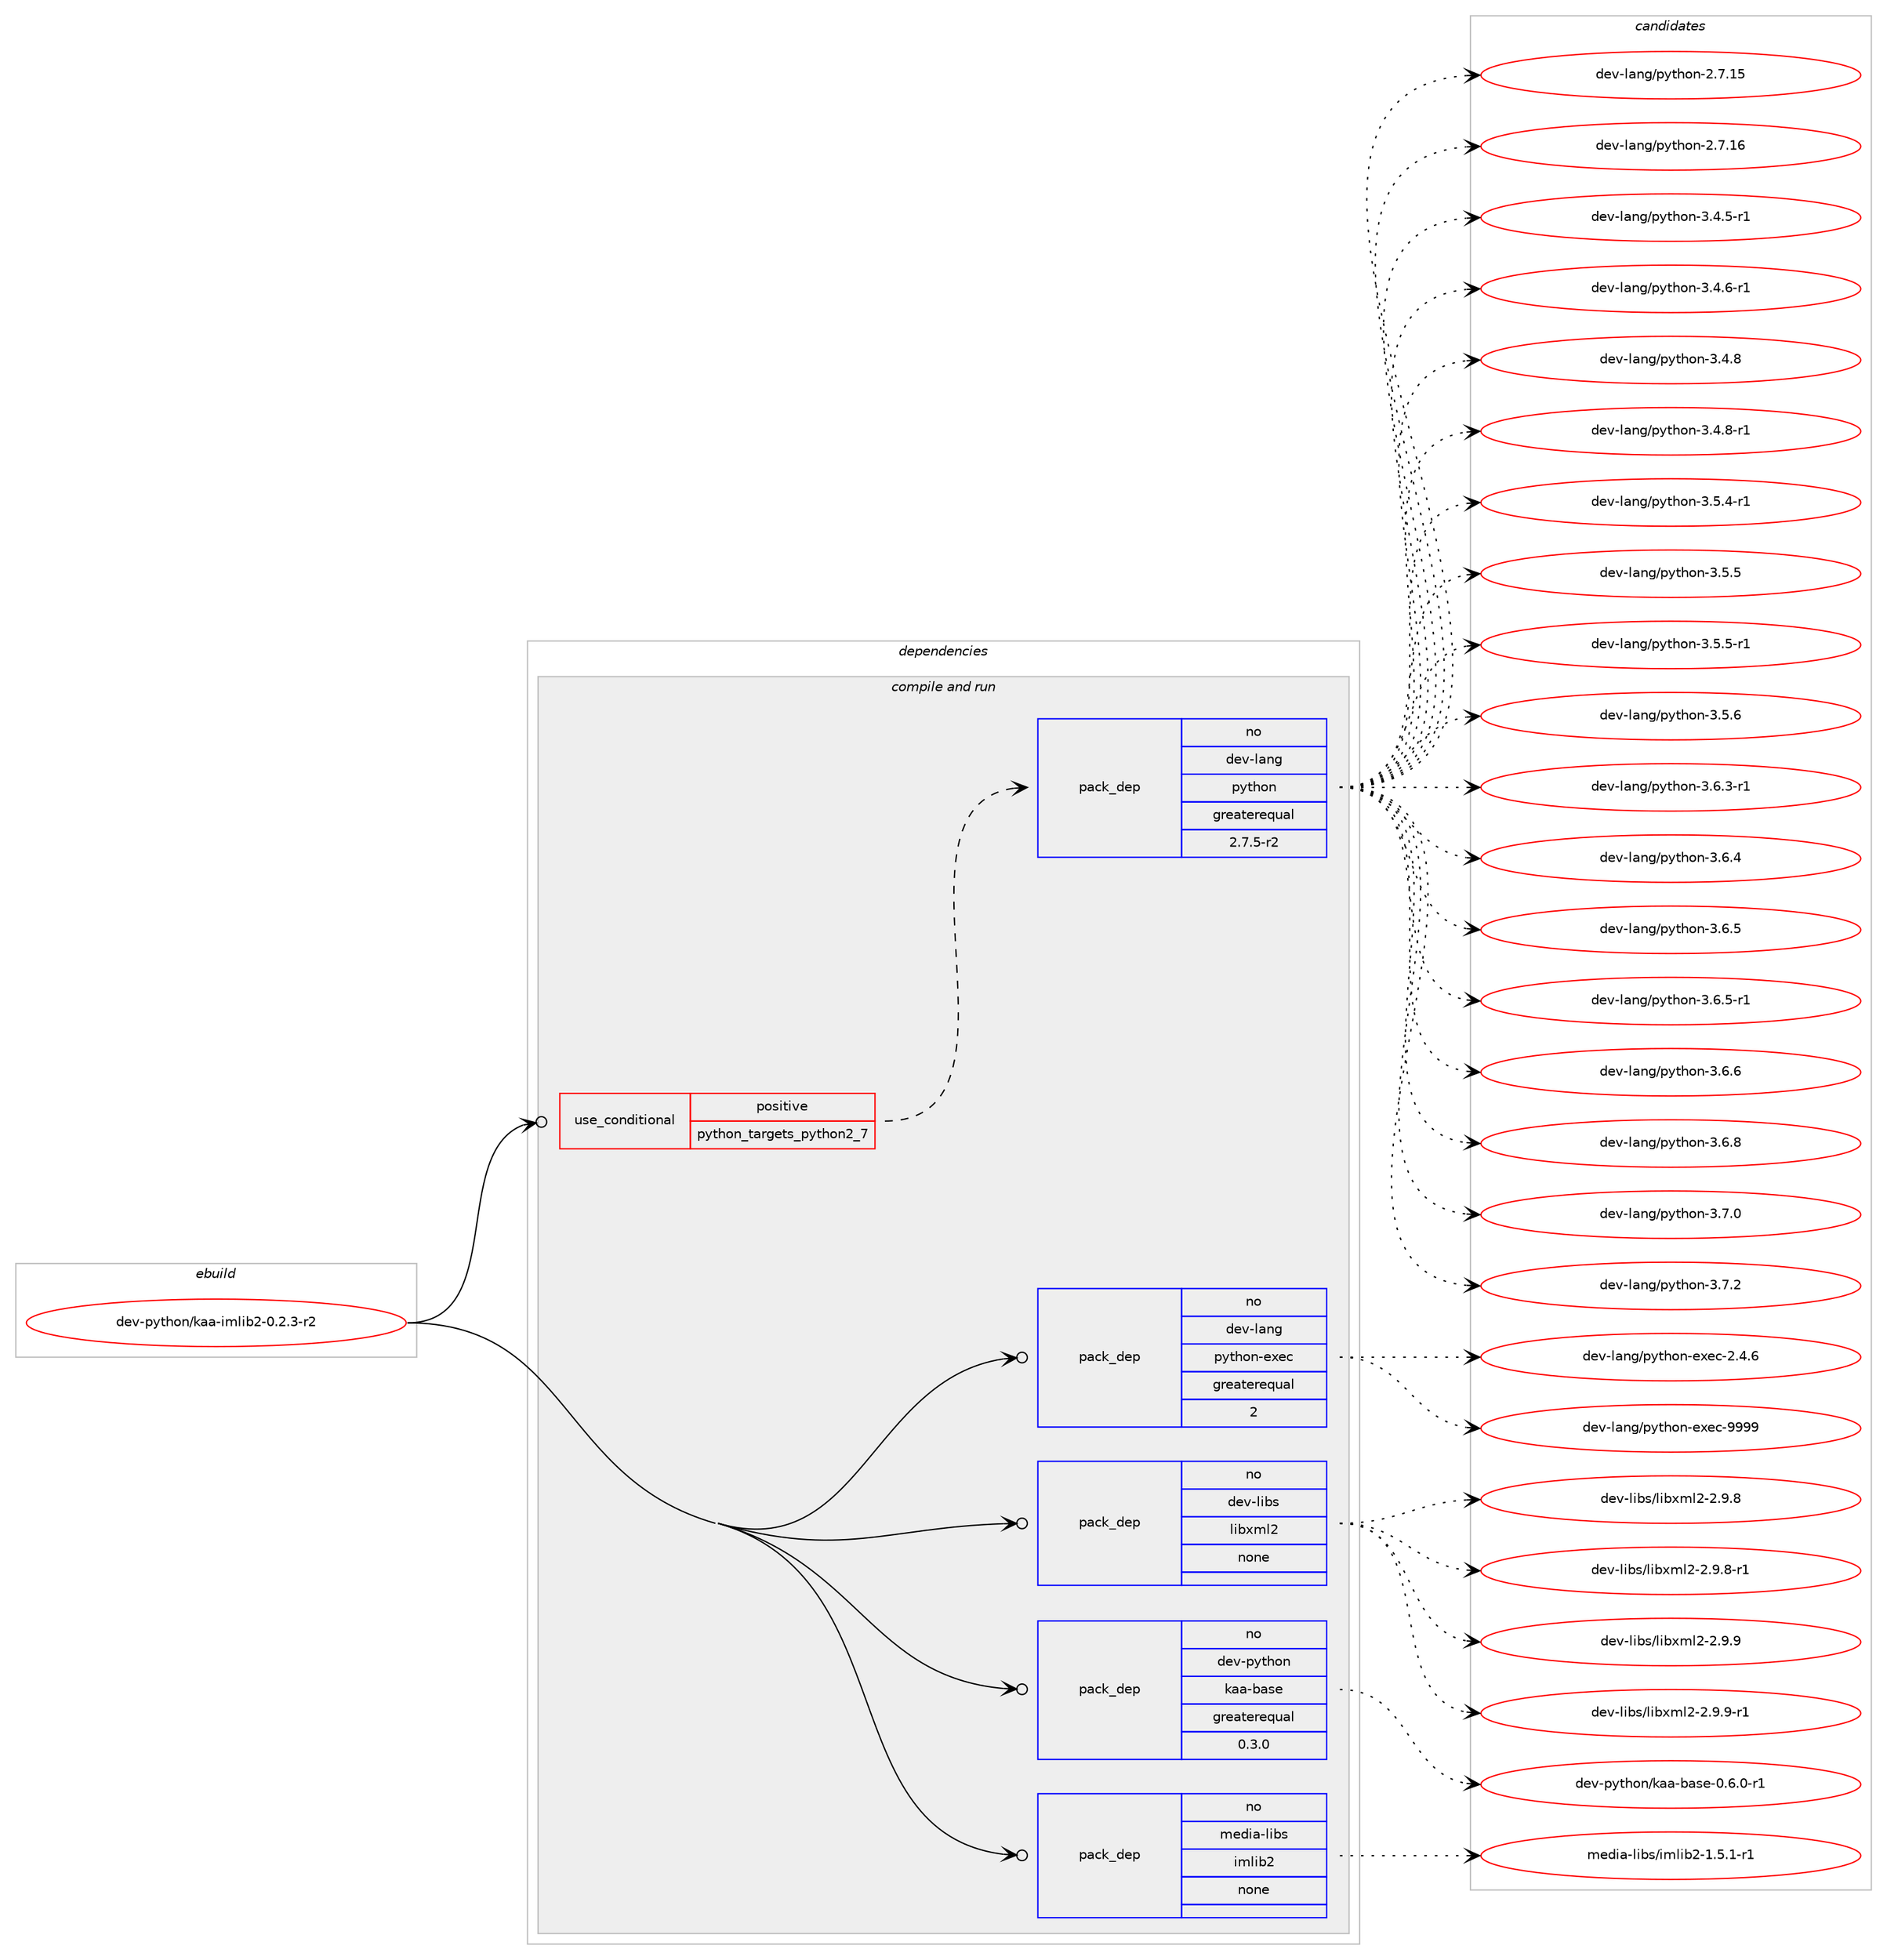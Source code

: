 digraph prolog {

# *************
# Graph options
# *************

newrank=true;
concentrate=true;
compound=true;
graph [rankdir=LR,fontname=Helvetica,fontsize=10,ranksep=1.5];#, ranksep=2.5, nodesep=0.2];
edge  [arrowhead=vee];
node  [fontname=Helvetica,fontsize=10];

# **********
# The ebuild
# **********

subgraph cluster_leftcol {
color=gray;
rank=same;
label=<<i>ebuild</i>>;
id [label="dev-python/kaa-imlib2-0.2.3-r2", color=red, width=4, href="../dev-python/kaa-imlib2-0.2.3-r2.svg"];
}

# ****************
# The dependencies
# ****************

subgraph cluster_midcol {
color=gray;
label=<<i>dependencies</i>>;
subgraph cluster_compile {
fillcolor="#eeeeee";
style=filled;
label=<<i>compile</i>>;
}
subgraph cluster_compileandrun {
fillcolor="#eeeeee";
style=filled;
label=<<i>compile and run</i>>;
subgraph cond376593 {
dependency1416191 [label=<<TABLE BORDER="0" CELLBORDER="1" CELLSPACING="0" CELLPADDING="4"><TR><TD ROWSPAN="3" CELLPADDING="10">use_conditional</TD></TR><TR><TD>positive</TD></TR><TR><TD>python_targets_python2_7</TD></TR></TABLE>>, shape=none, color=red];
subgraph pack1016326 {
dependency1416192 [label=<<TABLE BORDER="0" CELLBORDER="1" CELLSPACING="0" CELLPADDING="4" WIDTH="220"><TR><TD ROWSPAN="6" CELLPADDING="30">pack_dep</TD></TR><TR><TD WIDTH="110">no</TD></TR><TR><TD>dev-lang</TD></TR><TR><TD>python</TD></TR><TR><TD>greaterequal</TD></TR><TR><TD>2.7.5-r2</TD></TR></TABLE>>, shape=none, color=blue];
}
dependency1416191:e -> dependency1416192:w [weight=20,style="dashed",arrowhead="vee"];
}
id:e -> dependency1416191:w [weight=20,style="solid",arrowhead="odotvee"];
subgraph pack1016327 {
dependency1416193 [label=<<TABLE BORDER="0" CELLBORDER="1" CELLSPACING="0" CELLPADDING="4" WIDTH="220"><TR><TD ROWSPAN="6" CELLPADDING="30">pack_dep</TD></TR><TR><TD WIDTH="110">no</TD></TR><TR><TD>dev-lang</TD></TR><TR><TD>python-exec</TD></TR><TR><TD>greaterequal</TD></TR><TR><TD>2</TD></TR></TABLE>>, shape=none, color=blue];
}
id:e -> dependency1416193:w [weight=20,style="solid",arrowhead="odotvee"];
subgraph pack1016328 {
dependency1416194 [label=<<TABLE BORDER="0" CELLBORDER="1" CELLSPACING="0" CELLPADDING="4" WIDTH="220"><TR><TD ROWSPAN="6" CELLPADDING="30">pack_dep</TD></TR><TR><TD WIDTH="110">no</TD></TR><TR><TD>dev-libs</TD></TR><TR><TD>libxml2</TD></TR><TR><TD>none</TD></TR><TR><TD></TD></TR></TABLE>>, shape=none, color=blue];
}
id:e -> dependency1416194:w [weight=20,style="solid",arrowhead="odotvee"];
subgraph pack1016329 {
dependency1416195 [label=<<TABLE BORDER="0" CELLBORDER="1" CELLSPACING="0" CELLPADDING="4" WIDTH="220"><TR><TD ROWSPAN="6" CELLPADDING="30">pack_dep</TD></TR><TR><TD WIDTH="110">no</TD></TR><TR><TD>dev-python</TD></TR><TR><TD>kaa-base</TD></TR><TR><TD>greaterequal</TD></TR><TR><TD>0.3.0</TD></TR></TABLE>>, shape=none, color=blue];
}
id:e -> dependency1416195:w [weight=20,style="solid",arrowhead="odotvee"];
subgraph pack1016330 {
dependency1416196 [label=<<TABLE BORDER="0" CELLBORDER="1" CELLSPACING="0" CELLPADDING="4" WIDTH="220"><TR><TD ROWSPAN="6" CELLPADDING="30">pack_dep</TD></TR><TR><TD WIDTH="110">no</TD></TR><TR><TD>media-libs</TD></TR><TR><TD>imlib2</TD></TR><TR><TD>none</TD></TR><TR><TD></TD></TR></TABLE>>, shape=none, color=blue];
}
id:e -> dependency1416196:w [weight=20,style="solid",arrowhead="odotvee"];
}
subgraph cluster_run {
fillcolor="#eeeeee";
style=filled;
label=<<i>run</i>>;
}
}

# **************
# The candidates
# **************

subgraph cluster_choices {
rank=same;
color=gray;
label=<<i>candidates</i>>;

subgraph choice1016326 {
color=black;
nodesep=1;
choice10010111845108971101034711212111610411111045504655464953 [label="dev-lang/python-2.7.15", color=red, width=4,href="../dev-lang/python-2.7.15.svg"];
choice10010111845108971101034711212111610411111045504655464954 [label="dev-lang/python-2.7.16", color=red, width=4,href="../dev-lang/python-2.7.16.svg"];
choice1001011184510897110103471121211161041111104551465246534511449 [label="dev-lang/python-3.4.5-r1", color=red, width=4,href="../dev-lang/python-3.4.5-r1.svg"];
choice1001011184510897110103471121211161041111104551465246544511449 [label="dev-lang/python-3.4.6-r1", color=red, width=4,href="../dev-lang/python-3.4.6-r1.svg"];
choice100101118451089711010347112121116104111110455146524656 [label="dev-lang/python-3.4.8", color=red, width=4,href="../dev-lang/python-3.4.8.svg"];
choice1001011184510897110103471121211161041111104551465246564511449 [label="dev-lang/python-3.4.8-r1", color=red, width=4,href="../dev-lang/python-3.4.8-r1.svg"];
choice1001011184510897110103471121211161041111104551465346524511449 [label="dev-lang/python-3.5.4-r1", color=red, width=4,href="../dev-lang/python-3.5.4-r1.svg"];
choice100101118451089711010347112121116104111110455146534653 [label="dev-lang/python-3.5.5", color=red, width=4,href="../dev-lang/python-3.5.5.svg"];
choice1001011184510897110103471121211161041111104551465346534511449 [label="dev-lang/python-3.5.5-r1", color=red, width=4,href="../dev-lang/python-3.5.5-r1.svg"];
choice100101118451089711010347112121116104111110455146534654 [label="dev-lang/python-3.5.6", color=red, width=4,href="../dev-lang/python-3.5.6.svg"];
choice1001011184510897110103471121211161041111104551465446514511449 [label="dev-lang/python-3.6.3-r1", color=red, width=4,href="../dev-lang/python-3.6.3-r1.svg"];
choice100101118451089711010347112121116104111110455146544652 [label="dev-lang/python-3.6.4", color=red, width=4,href="../dev-lang/python-3.6.4.svg"];
choice100101118451089711010347112121116104111110455146544653 [label="dev-lang/python-3.6.5", color=red, width=4,href="../dev-lang/python-3.6.5.svg"];
choice1001011184510897110103471121211161041111104551465446534511449 [label="dev-lang/python-3.6.5-r1", color=red, width=4,href="../dev-lang/python-3.6.5-r1.svg"];
choice100101118451089711010347112121116104111110455146544654 [label="dev-lang/python-3.6.6", color=red, width=4,href="../dev-lang/python-3.6.6.svg"];
choice100101118451089711010347112121116104111110455146544656 [label="dev-lang/python-3.6.8", color=red, width=4,href="../dev-lang/python-3.6.8.svg"];
choice100101118451089711010347112121116104111110455146554648 [label="dev-lang/python-3.7.0", color=red, width=4,href="../dev-lang/python-3.7.0.svg"];
choice100101118451089711010347112121116104111110455146554650 [label="dev-lang/python-3.7.2", color=red, width=4,href="../dev-lang/python-3.7.2.svg"];
dependency1416192:e -> choice10010111845108971101034711212111610411111045504655464953:w [style=dotted,weight="100"];
dependency1416192:e -> choice10010111845108971101034711212111610411111045504655464954:w [style=dotted,weight="100"];
dependency1416192:e -> choice1001011184510897110103471121211161041111104551465246534511449:w [style=dotted,weight="100"];
dependency1416192:e -> choice1001011184510897110103471121211161041111104551465246544511449:w [style=dotted,weight="100"];
dependency1416192:e -> choice100101118451089711010347112121116104111110455146524656:w [style=dotted,weight="100"];
dependency1416192:e -> choice1001011184510897110103471121211161041111104551465246564511449:w [style=dotted,weight="100"];
dependency1416192:e -> choice1001011184510897110103471121211161041111104551465346524511449:w [style=dotted,weight="100"];
dependency1416192:e -> choice100101118451089711010347112121116104111110455146534653:w [style=dotted,weight="100"];
dependency1416192:e -> choice1001011184510897110103471121211161041111104551465346534511449:w [style=dotted,weight="100"];
dependency1416192:e -> choice100101118451089711010347112121116104111110455146534654:w [style=dotted,weight="100"];
dependency1416192:e -> choice1001011184510897110103471121211161041111104551465446514511449:w [style=dotted,weight="100"];
dependency1416192:e -> choice100101118451089711010347112121116104111110455146544652:w [style=dotted,weight="100"];
dependency1416192:e -> choice100101118451089711010347112121116104111110455146544653:w [style=dotted,weight="100"];
dependency1416192:e -> choice1001011184510897110103471121211161041111104551465446534511449:w [style=dotted,weight="100"];
dependency1416192:e -> choice100101118451089711010347112121116104111110455146544654:w [style=dotted,weight="100"];
dependency1416192:e -> choice100101118451089711010347112121116104111110455146544656:w [style=dotted,weight="100"];
dependency1416192:e -> choice100101118451089711010347112121116104111110455146554648:w [style=dotted,weight="100"];
dependency1416192:e -> choice100101118451089711010347112121116104111110455146554650:w [style=dotted,weight="100"];
}
subgraph choice1016327 {
color=black;
nodesep=1;
choice1001011184510897110103471121211161041111104510112010199455046524654 [label="dev-lang/python-exec-2.4.6", color=red, width=4,href="../dev-lang/python-exec-2.4.6.svg"];
choice10010111845108971101034711212111610411111045101120101994557575757 [label="dev-lang/python-exec-9999", color=red, width=4,href="../dev-lang/python-exec-9999.svg"];
dependency1416193:e -> choice1001011184510897110103471121211161041111104510112010199455046524654:w [style=dotted,weight="100"];
dependency1416193:e -> choice10010111845108971101034711212111610411111045101120101994557575757:w [style=dotted,weight="100"];
}
subgraph choice1016328 {
color=black;
nodesep=1;
choice1001011184510810598115471081059812010910850455046574656 [label="dev-libs/libxml2-2.9.8", color=red, width=4,href="../dev-libs/libxml2-2.9.8.svg"];
choice10010111845108105981154710810598120109108504550465746564511449 [label="dev-libs/libxml2-2.9.8-r1", color=red, width=4,href="../dev-libs/libxml2-2.9.8-r1.svg"];
choice1001011184510810598115471081059812010910850455046574657 [label="dev-libs/libxml2-2.9.9", color=red, width=4,href="../dev-libs/libxml2-2.9.9.svg"];
choice10010111845108105981154710810598120109108504550465746574511449 [label="dev-libs/libxml2-2.9.9-r1", color=red, width=4,href="../dev-libs/libxml2-2.9.9-r1.svg"];
dependency1416194:e -> choice1001011184510810598115471081059812010910850455046574656:w [style=dotted,weight="100"];
dependency1416194:e -> choice10010111845108105981154710810598120109108504550465746564511449:w [style=dotted,weight="100"];
dependency1416194:e -> choice1001011184510810598115471081059812010910850455046574657:w [style=dotted,weight="100"];
dependency1416194:e -> choice10010111845108105981154710810598120109108504550465746574511449:w [style=dotted,weight="100"];
}
subgraph choice1016329 {
color=black;
nodesep=1;
choice100101118451121211161041111104710797974598971151014548465446484511449 [label="dev-python/kaa-base-0.6.0-r1", color=red, width=4,href="../dev-python/kaa-base-0.6.0-r1.svg"];
dependency1416195:e -> choice100101118451121211161041111104710797974598971151014548465446484511449:w [style=dotted,weight="100"];
}
subgraph choice1016330 {
color=black;
nodesep=1;
choice1091011001059745108105981154710510910810598504549465346494511449 [label="media-libs/imlib2-1.5.1-r1", color=red, width=4,href="../media-libs/imlib2-1.5.1-r1.svg"];
dependency1416196:e -> choice1091011001059745108105981154710510910810598504549465346494511449:w [style=dotted,weight="100"];
}
}

}
